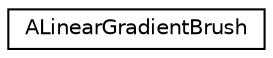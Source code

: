 digraph "Graphical Class Hierarchy"
{
 // LATEX_PDF_SIZE
  edge [fontname="Helvetica",fontsize="10",labelfontname="Helvetica",labelfontsize="10"];
  node [fontname="Helvetica",fontsize="10",shape=record];
  rankdir="LR";
  Node0 [label="ALinearGradientBrush",height=0.2,width=0.4,color="black", fillcolor="white", style="filled",URL="$structALinearGradientBrush.html",tooltip=" "];
}
